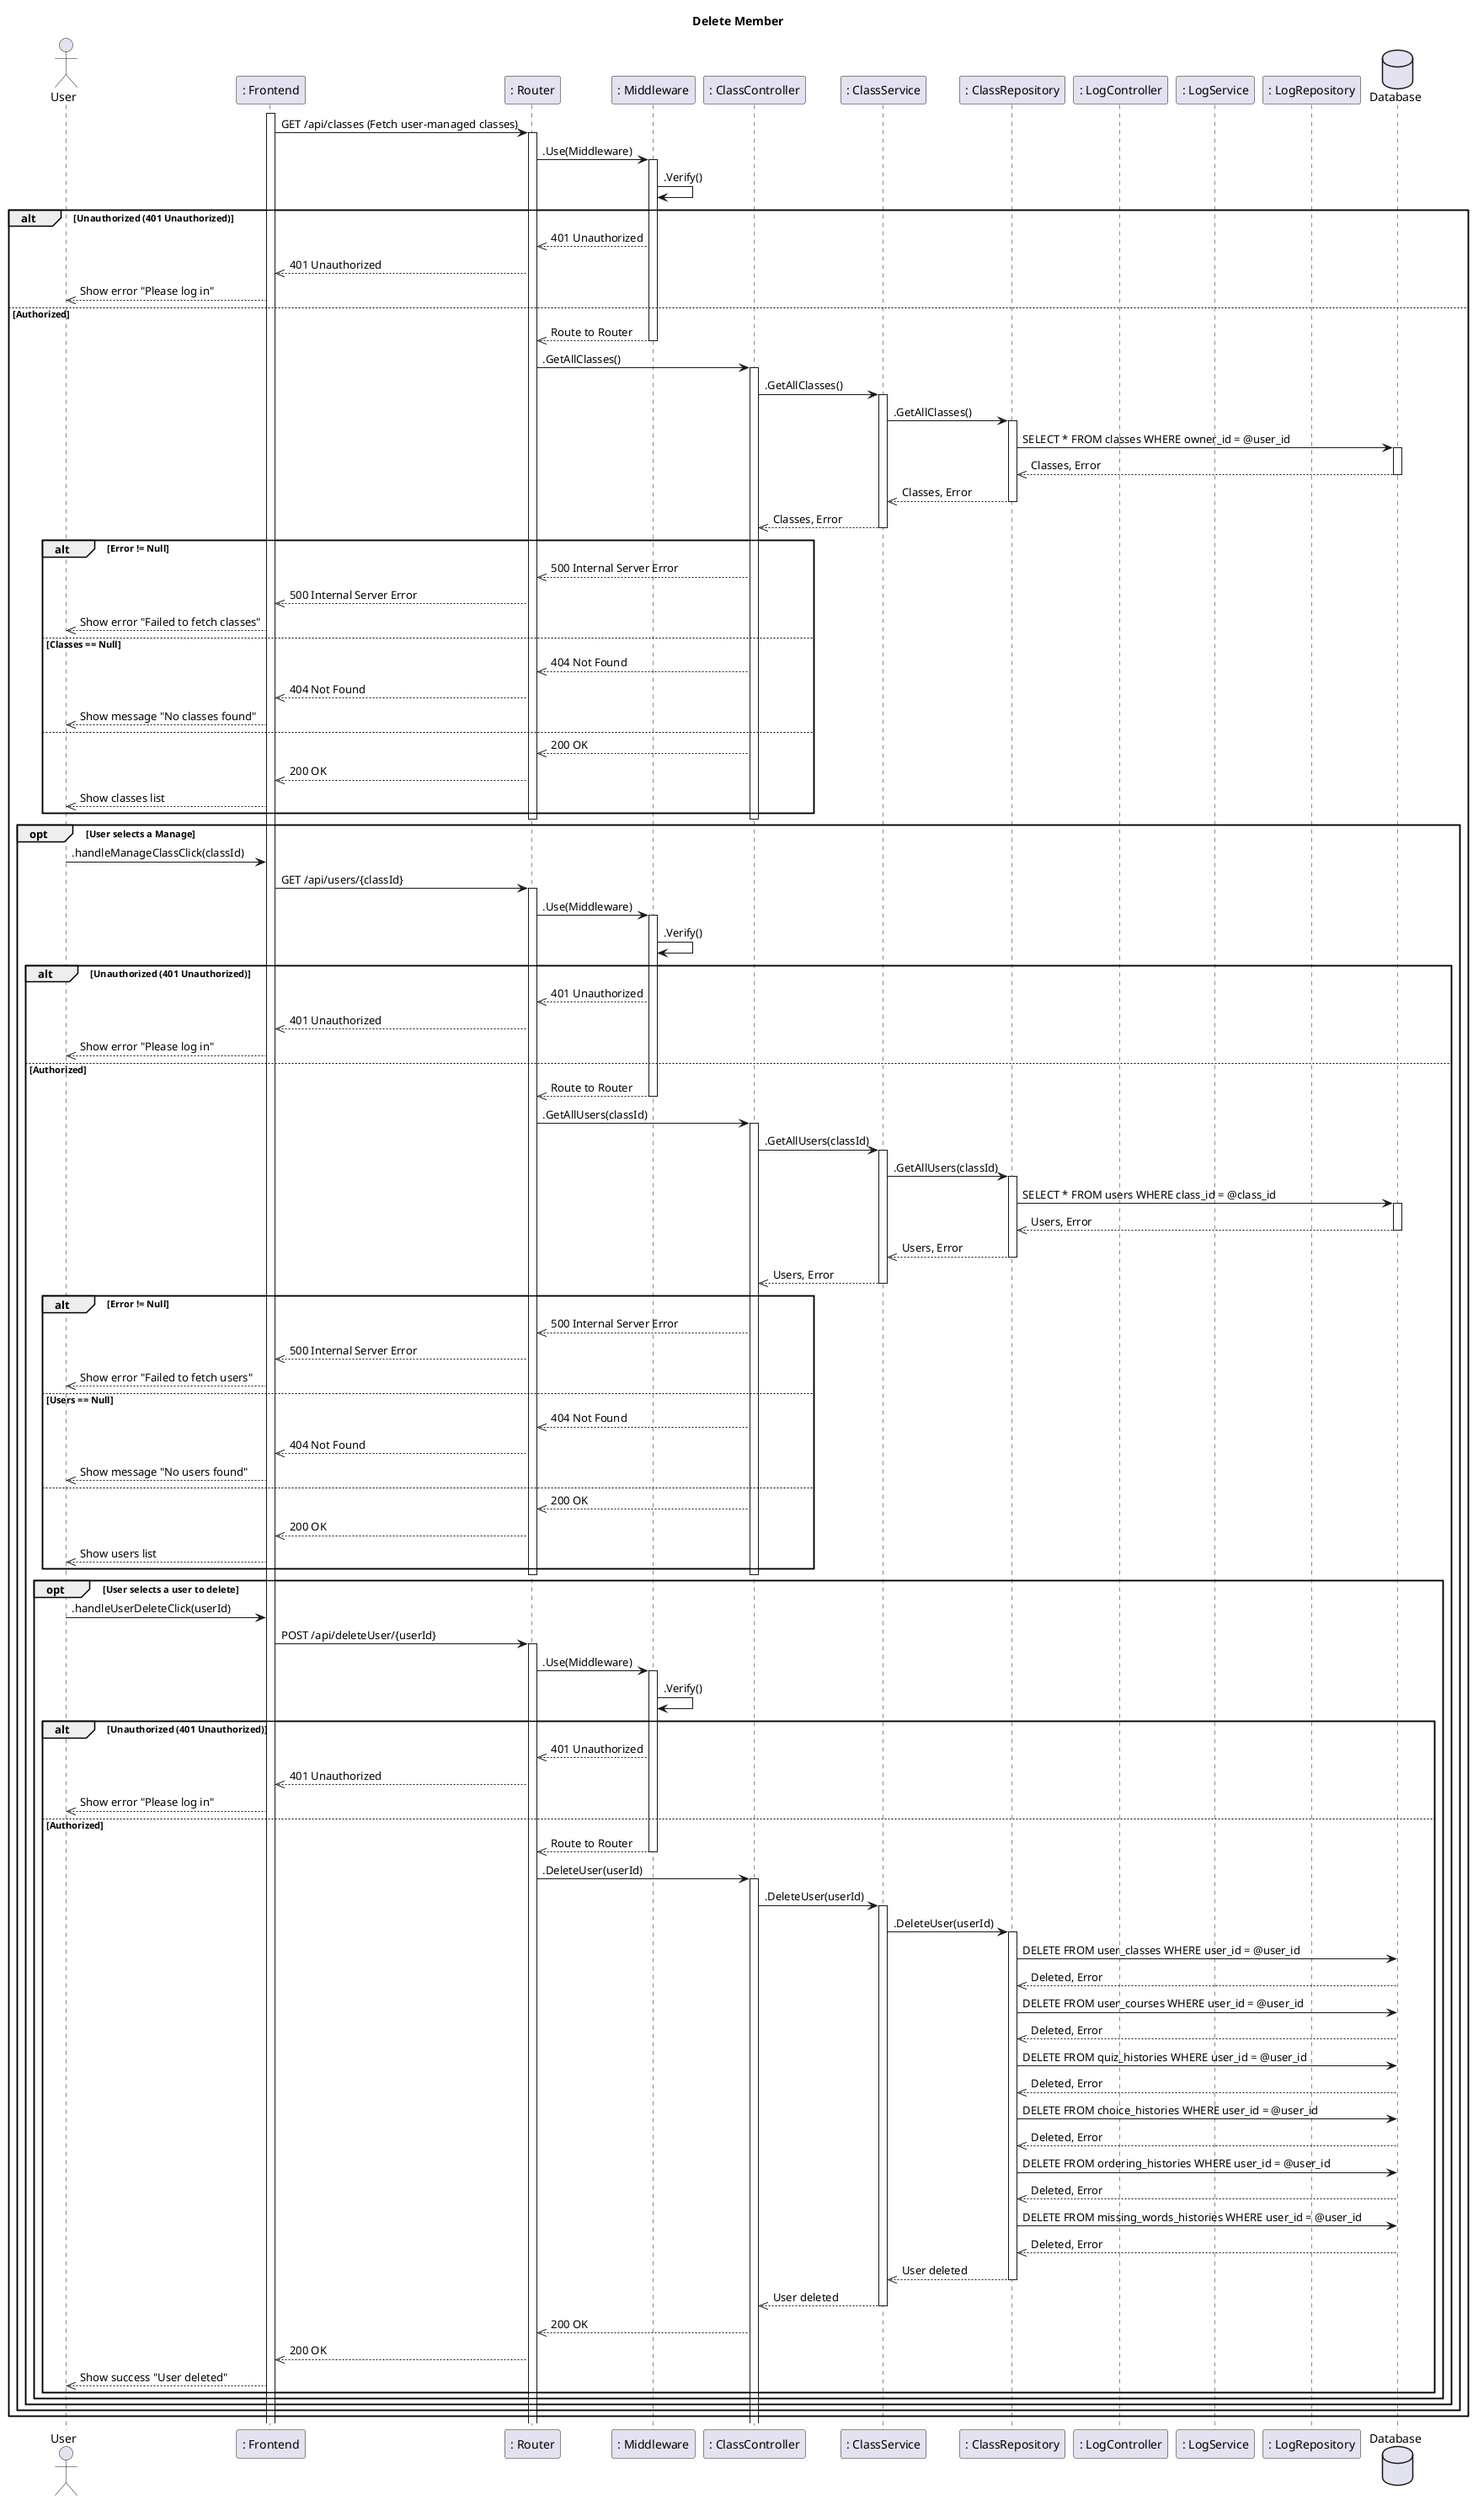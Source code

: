 @startuml
title Delete Member

actor User
participant ": Frontend" as Frontend
participant ": Router" as Router
participant ": Middleware" as Middleware

participant ": ClassController" as ClassController
participant ": ClassService" as ClassService
participant ": ClassRepository" as ClassRepository

participant ": LogController" as LogController
participant ": LogService" as LogService
participant ": LogRepository" as LogRepository

database Database

activate Frontend

Frontend -> Router: GET /api/classes (Fetch user-managed classes)
activate Router

Router -> Middleware: .Use(Middleware)
activate Middleware
Middleware -> Middleware : .Verify()
alt Unauthorized (401 Unauthorized)
  Middleware -->> Router: 401 Unauthorized
  Router -->> Frontend: 401 Unauthorized
  Frontend -->> User: Show error "Please log in"
else Authorized
  Middleware -->> Router: Route to Router
  deactivate Middleware
  Router -> ClassController: .GetAllClasses()
  activate ClassController
  ClassController -> ClassService: .GetAllClasses()
  activate ClassService
  ClassService -> ClassRepository: .GetAllClasses()
  activate ClassRepository
  ClassRepository -> Database: SELECT * FROM classes WHERE owner_id = @user_id
  activate Database
  Database -->> ClassRepository : Classes, Error
  deactivate Database
  ClassRepository -->> ClassService : Classes, Error
  deactivate ClassRepository
  ClassService -->> ClassController : Classes, Error
  deactivate ClassService
  alt Error != Null
    ClassController -->> Router : 500 Internal Server Error
    Router -->> Frontend : 500 Internal Server Error
    Frontend -->> User : Show error "Failed to fetch classes"
  else Classes == Null
    ClassController -->> Router : 404 Not Found
    Router -->> Frontend : 404 Not Found
    Frontend -->> User : Show message "No classes found"
  else
    ClassController -->> Router : 200 OK
    Router -->> Frontend : 200 OK
    Frontend -->> User : Show classes list
  end
  deactivate ClassController
  deactivate Router

  opt User selects a Manage
    User -> Frontend: .handleManageClassClick(classId)
    Frontend -> Router: GET /api/users/{classId}
    activate Router

    Router -> Middleware: .Use(Middleware)
    activate Middleware
    Middleware -> Middleware : .Verify()
    alt Unauthorized (401 Unauthorized)
      Middleware -->> Router: 401 Unauthorized
      Router -->> Frontend: 401 Unauthorized
      Frontend -->> User: Show error "Please log in"
    else Authorized
      Middleware -->> Router: Route to Router
      deactivate Middleware
      Router -> ClassController: .GetAllUsers(classId)
      activate ClassController
      ClassController -> ClassService: .GetAllUsers(classId)
      activate ClassService
      ClassService -> ClassRepository: .GetAllUsers(classId)
      activate ClassRepository
      ClassRepository -> Database: SELECT * FROM users WHERE class_id = @class_id
      activate Database
      Database -->> ClassRepository : Users, Error
      deactivate Database
      ClassRepository -->> ClassService : Users, Error
      deactivate ClassRepository
      ClassService -->> ClassController : Users, Error
      deactivate ClassService
      alt Error != Null
        ClassController -->> Router : 500 Internal Server Error
        Router -->> Frontend : 500 Internal Server Error
        Frontend -->> User : Show error "Failed to fetch users"
      else Users == Null
        ClassController -->> Router : 404 Not Found
        Router -->> Frontend : 404 Not Found
        Frontend -->> User : Show message "No users found"
      else
        ClassController -->> Router : 200 OK
        Router -->> Frontend : 200 OK
        Frontend -->> User : Show users list
      end
      deactivate ClassController
      deactivate Router

      opt User selects a user to delete
        User -> Frontend: .handleUserDeleteClick(userId)
        Frontend -> Router: POST /api/deleteUser/{userId}
        activate Router

        Router -> Middleware: .Use(Middleware)
        activate Middleware
        Middleware -> Middleware : .Verify()
        alt Unauthorized (401 Unauthorized)
          Middleware -->> Router: 401 Unauthorized
          Router -->> Frontend: 401 Unauthorized
          Frontend -->> User: Show error "Please log in"
        else Authorized
          Middleware -->> Router: Route to Router
          deactivate Middleware
          Router -> ClassController: .DeleteUser(userId)
          activate ClassController
          ClassController -> ClassService: .DeleteUser(userId)
          activate ClassService
          ClassService -> ClassRepository: .DeleteUser(userId)
          activate ClassRepository
          ClassRepository -> Database: DELETE FROM user_classes WHERE user_id = @user_id
          Database -->> ClassRepository : Deleted, Error
          ClassRepository -> Database: DELETE FROM user_courses WHERE user_id = @user_id
          Database -->> ClassRepository : Deleted, Error
          ClassRepository -> Database: DELETE FROM quiz_histories WHERE user_id = @user_id
          Database -->> ClassRepository : Deleted, Error
          ClassRepository -> Database: DELETE FROM choice_histories WHERE user_id = @user_id
          Database -->> ClassRepository : Deleted, Error
          ClassRepository -> Database: DELETE FROM ordering_histories WHERE user_id = @user_id
          Database -->> ClassRepository : Deleted, Error
          ClassRepository -> Database: DELETE FROM missing_words_histories WHERE user_id = @user_id
          Database -->> ClassRepository : Deleted, Error
          ClassRepository -->> ClassService : User deleted
          deactivate ClassRepository
          ClassService -->> ClassController : User deleted
          deactivate ClassService
          ClassController -->> Router : 200 OK
          Router -->> Frontend : 200 OK
          Frontend -->> User : Show success "User deleted"

        
        end
      end
    end
  end
end
@enduml
